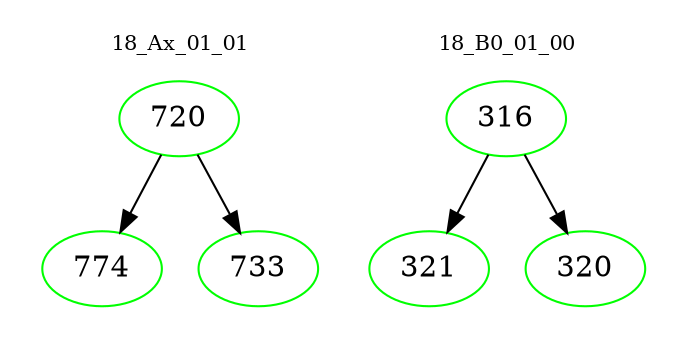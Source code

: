 digraph{
subgraph cluster_0 {
color = white
label = "18_Ax_01_01";
fontsize=10;
T0_720 [label="720", color="green"]
T0_720 -> T0_774 [color="black"]
T0_774 [label="774", color="green"]
T0_720 -> T0_733 [color="black"]
T0_733 [label="733", color="green"]
}
subgraph cluster_1 {
color = white
label = "18_B0_01_00";
fontsize=10;
T1_316 [label="316", color="green"]
T1_316 -> T1_321 [color="black"]
T1_321 [label="321", color="green"]
T1_316 -> T1_320 [color="black"]
T1_320 [label="320", color="green"]
}
}
